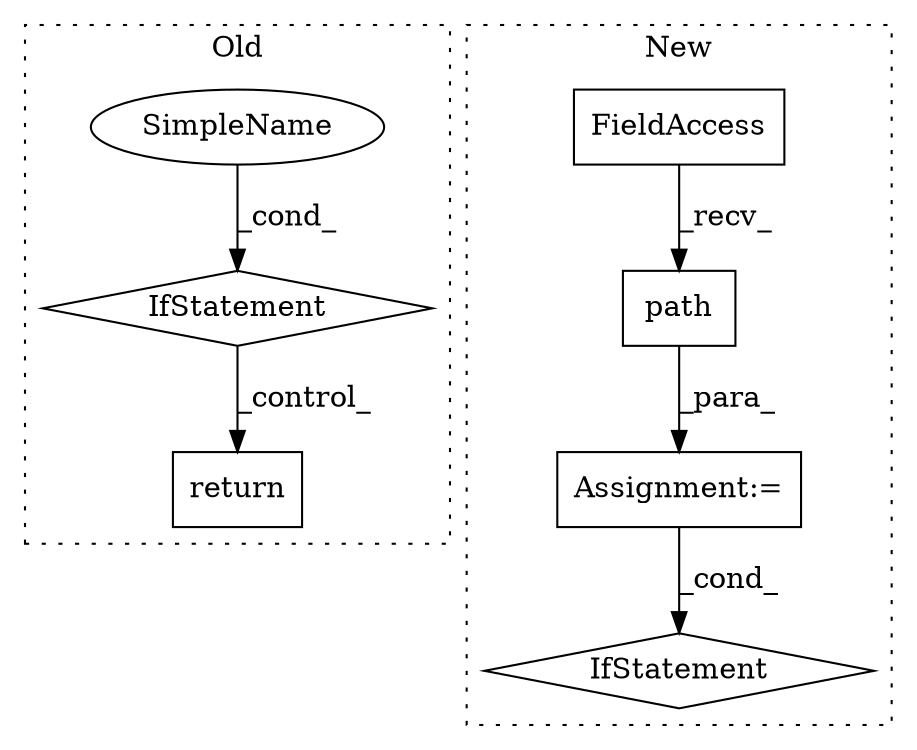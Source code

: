 digraph G {
subgraph cluster0 {
1 [label="return" a="41" s="1124" l="7" shape="box"];
4 [label="IfStatement" a="25" s="1045,1064" l="4,2" shape="diamond"];
5 [label="SimpleName" a="42" s="" l="" shape="ellipse"];
label = "Old";
style="dotted";
}
subgraph cluster1 {
2 [label="path" a="32" s="5165,5187" l="5,1" shape="box"];
3 [label="FieldAccess" a="22" s="5153" l="11" shape="box"];
6 [label="Assignment:=" a="7" s="5139" l="1" shape="box"];
7 [label="IfStatement" a="25" s="5195,5214" l="4,2" shape="diamond"];
label = "New";
style="dotted";
}
2 -> 6 [label="_para_"];
3 -> 2 [label="_recv_"];
4 -> 1 [label="_control_"];
5 -> 4 [label="_cond_"];
6 -> 7 [label="_cond_"];
}